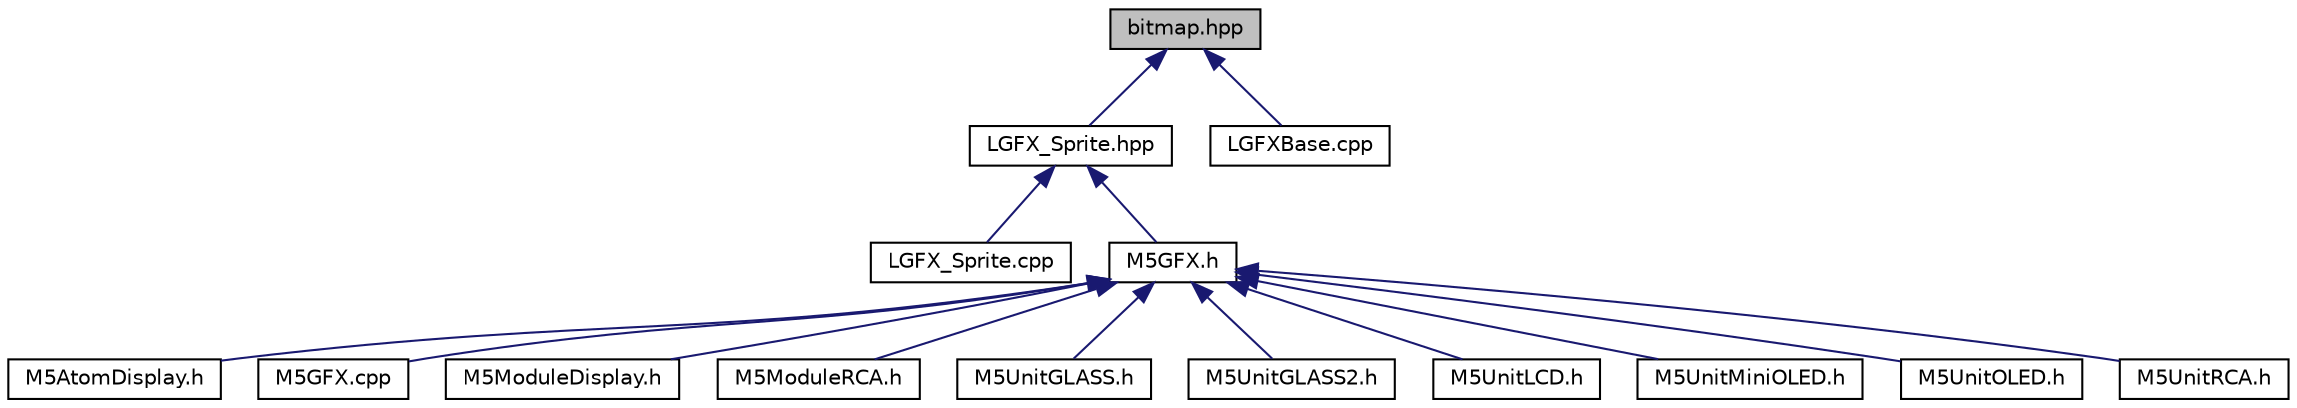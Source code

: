 digraph "bitmap.hpp"
{
 // LATEX_PDF_SIZE
  edge [fontname="Helvetica",fontsize="10",labelfontname="Helvetica",labelfontsize="10"];
  node [fontname="Helvetica",fontsize="10",shape=record];
  Node1 [label="bitmap.hpp",height=0.2,width=0.4,color="black", fillcolor="grey75", style="filled", fontcolor="black",tooltip=" "];
  Node1 -> Node2 [dir="back",color="midnightblue",fontsize="10",style="solid",fontname="Helvetica"];
  Node2 [label="LGFX_Sprite.hpp",height=0.2,width=0.4,color="black", fillcolor="white", style="filled",URL="$de/d28/LGFX__Sprite_8hpp.html",tooltip=" "];
  Node2 -> Node3 [dir="back",color="midnightblue",fontsize="10",style="solid",fontname="Helvetica"];
  Node3 [label="LGFX_Sprite.cpp",height=0.2,width=0.4,color="black", fillcolor="white", style="filled",URL="$d0/dea/LGFX__Sprite_8cpp.html",tooltip=" "];
  Node2 -> Node4 [dir="back",color="midnightblue",fontsize="10",style="solid",fontname="Helvetica"];
  Node4 [label="M5GFX.h",height=0.2,width=0.4,color="black", fillcolor="white", style="filled",URL="$dd/d06/M5GFX_8h.html",tooltip=" "];
  Node4 -> Node5 [dir="back",color="midnightblue",fontsize="10",style="solid",fontname="Helvetica"];
  Node5 [label="M5AtomDisplay.h",height=0.2,width=0.4,color="black", fillcolor="white", style="filled",URL="$de/d68/M5AtomDisplay_8h.html",tooltip=" "];
  Node4 -> Node6 [dir="back",color="midnightblue",fontsize="10",style="solid",fontname="Helvetica"];
  Node6 [label="M5GFX.cpp",height=0.2,width=0.4,color="black", fillcolor="white", style="filled",URL="$de/de3/M5GFX_8cpp.html",tooltip=" "];
  Node4 -> Node7 [dir="back",color="midnightblue",fontsize="10",style="solid",fontname="Helvetica"];
  Node7 [label="M5ModuleDisplay.h",height=0.2,width=0.4,color="black", fillcolor="white", style="filled",URL="$d6/d79/M5ModuleDisplay_8h.html",tooltip=" "];
  Node4 -> Node8 [dir="back",color="midnightblue",fontsize="10",style="solid",fontname="Helvetica"];
  Node8 [label="M5ModuleRCA.h",height=0.2,width=0.4,color="black", fillcolor="white", style="filled",URL="$de/d32/M5ModuleRCA_8h.html",tooltip=" "];
  Node4 -> Node9 [dir="back",color="midnightblue",fontsize="10",style="solid",fontname="Helvetica"];
  Node9 [label="M5UnitGLASS.h",height=0.2,width=0.4,color="black", fillcolor="white", style="filled",URL="$dc/da5/M5UnitGLASS_8h.html",tooltip=" "];
  Node4 -> Node10 [dir="back",color="midnightblue",fontsize="10",style="solid",fontname="Helvetica"];
  Node10 [label="M5UnitGLASS2.h",height=0.2,width=0.4,color="black", fillcolor="white", style="filled",URL="$d7/d90/M5UnitGLASS2_8h.html",tooltip=" "];
  Node4 -> Node11 [dir="back",color="midnightblue",fontsize="10",style="solid",fontname="Helvetica"];
  Node11 [label="M5UnitLCD.h",height=0.2,width=0.4,color="black", fillcolor="white", style="filled",URL="$df/d10/M5UnitLCD_8h.html",tooltip=" "];
  Node4 -> Node12 [dir="back",color="midnightblue",fontsize="10",style="solid",fontname="Helvetica"];
  Node12 [label="M5UnitMiniOLED.h",height=0.2,width=0.4,color="black", fillcolor="white", style="filled",URL="$d0/db0/M5UnitMiniOLED_8h.html",tooltip=" "];
  Node4 -> Node13 [dir="back",color="midnightblue",fontsize="10",style="solid",fontname="Helvetica"];
  Node13 [label="M5UnitOLED.h",height=0.2,width=0.4,color="black", fillcolor="white", style="filled",URL="$d6/d7f/M5UnitOLED_8h.html",tooltip=" "];
  Node4 -> Node14 [dir="back",color="midnightblue",fontsize="10",style="solid",fontname="Helvetica"];
  Node14 [label="M5UnitRCA.h",height=0.2,width=0.4,color="black", fillcolor="white", style="filled",URL="$d8/d3c/M5UnitRCA_8h.html",tooltip=" "];
  Node1 -> Node15 [dir="back",color="midnightblue",fontsize="10",style="solid",fontname="Helvetica"];
  Node15 [label="LGFXBase.cpp",height=0.2,width=0.4,color="black", fillcolor="white", style="filled",URL="$d9/d1d/LGFXBase_8cpp.html",tooltip=" "];
}
